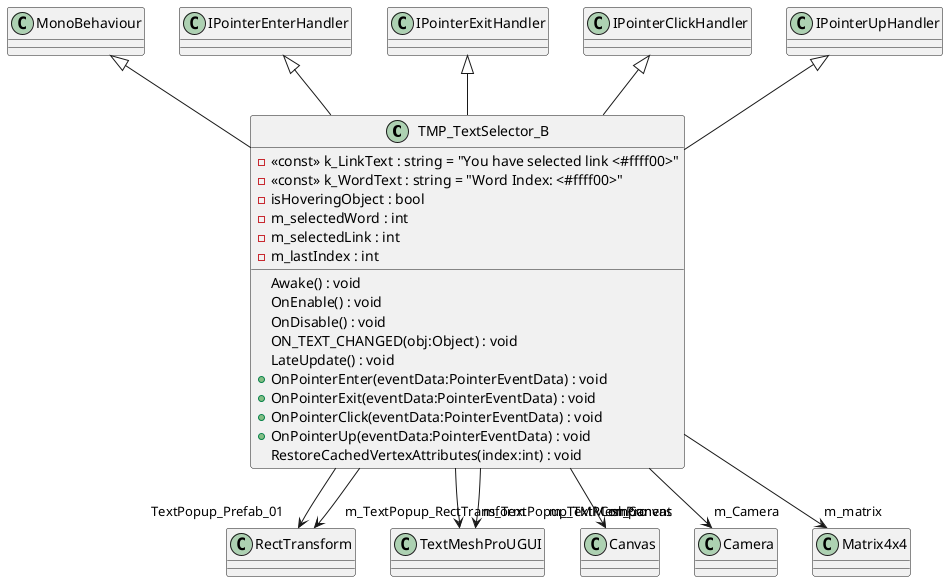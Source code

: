 @startuml
class TMP_TextSelector_B {
    - <<const>> k_LinkText : string = "You have selected link <#ffff00>"
    - <<const>> k_WordText : string = "Word Index: <#ffff00>"
    - isHoveringObject : bool
    - m_selectedWord : int
    - m_selectedLink : int
    - m_lastIndex : int
    Awake() : void
    OnEnable() : void
    OnDisable() : void
    ON_TEXT_CHANGED(obj:Object) : void
    LateUpdate() : void
    + OnPointerEnter(eventData:PointerEventData) : void
    + OnPointerExit(eventData:PointerEventData) : void
    + OnPointerClick(eventData:PointerEventData) : void
    + OnPointerUp(eventData:PointerEventData) : void
    RestoreCachedVertexAttributes(index:int) : void
}
MonoBehaviour <|-- TMP_TextSelector_B
IPointerEnterHandler <|-- TMP_TextSelector_B
IPointerExitHandler <|-- TMP_TextSelector_B
IPointerClickHandler <|-- TMP_TextSelector_B
IPointerUpHandler <|-- TMP_TextSelector_B
TMP_TextSelector_B --> "TextPopup_Prefab_01" RectTransform
TMP_TextSelector_B --> "m_TextPopup_RectTransform" RectTransform
TMP_TextSelector_B --> "m_TextPopup_TMPComponent" TextMeshProUGUI
TMP_TextSelector_B --> "m_TextMeshPro" TextMeshProUGUI
TMP_TextSelector_B --> "m_Canvas" Canvas
TMP_TextSelector_B --> "m_Camera" Camera
TMP_TextSelector_B --> "m_matrix" Matrix4x4
@enduml
